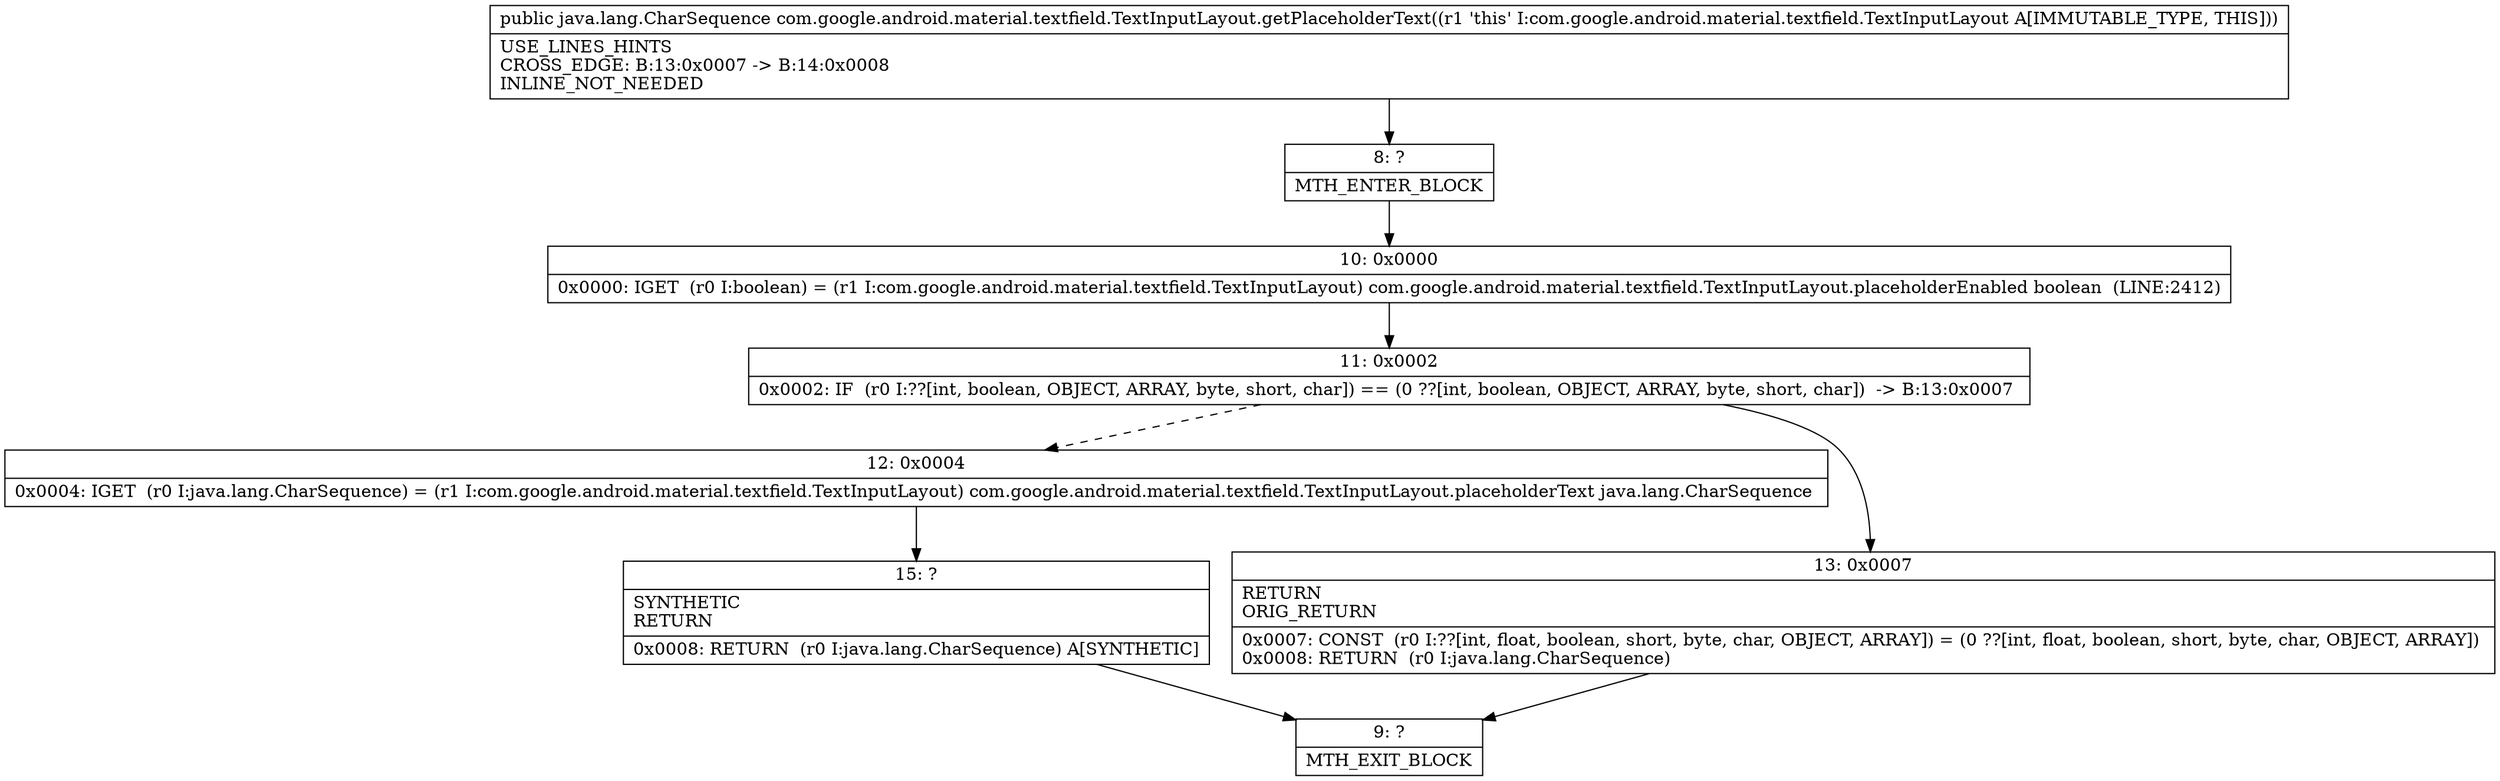 digraph "CFG forcom.google.android.material.textfield.TextInputLayout.getPlaceholderText()Ljava\/lang\/CharSequence;" {
Node_8 [shape=record,label="{8\:\ ?|MTH_ENTER_BLOCK\l}"];
Node_10 [shape=record,label="{10\:\ 0x0000|0x0000: IGET  (r0 I:boolean) = (r1 I:com.google.android.material.textfield.TextInputLayout) com.google.android.material.textfield.TextInputLayout.placeholderEnabled boolean  (LINE:2412)\l}"];
Node_11 [shape=record,label="{11\:\ 0x0002|0x0002: IF  (r0 I:??[int, boolean, OBJECT, ARRAY, byte, short, char]) == (0 ??[int, boolean, OBJECT, ARRAY, byte, short, char])  \-\> B:13:0x0007 \l}"];
Node_12 [shape=record,label="{12\:\ 0x0004|0x0004: IGET  (r0 I:java.lang.CharSequence) = (r1 I:com.google.android.material.textfield.TextInputLayout) com.google.android.material.textfield.TextInputLayout.placeholderText java.lang.CharSequence \l}"];
Node_15 [shape=record,label="{15\:\ ?|SYNTHETIC\lRETURN\l|0x0008: RETURN  (r0 I:java.lang.CharSequence) A[SYNTHETIC]\l}"];
Node_9 [shape=record,label="{9\:\ ?|MTH_EXIT_BLOCK\l}"];
Node_13 [shape=record,label="{13\:\ 0x0007|RETURN\lORIG_RETURN\l|0x0007: CONST  (r0 I:??[int, float, boolean, short, byte, char, OBJECT, ARRAY]) = (0 ??[int, float, boolean, short, byte, char, OBJECT, ARRAY]) \l0x0008: RETURN  (r0 I:java.lang.CharSequence) \l}"];
MethodNode[shape=record,label="{public java.lang.CharSequence com.google.android.material.textfield.TextInputLayout.getPlaceholderText((r1 'this' I:com.google.android.material.textfield.TextInputLayout A[IMMUTABLE_TYPE, THIS]))  | USE_LINES_HINTS\lCROSS_EDGE: B:13:0x0007 \-\> B:14:0x0008\lINLINE_NOT_NEEDED\l}"];
MethodNode -> Node_8;Node_8 -> Node_10;
Node_10 -> Node_11;
Node_11 -> Node_12[style=dashed];
Node_11 -> Node_13;
Node_12 -> Node_15;
Node_15 -> Node_9;
Node_13 -> Node_9;
}

